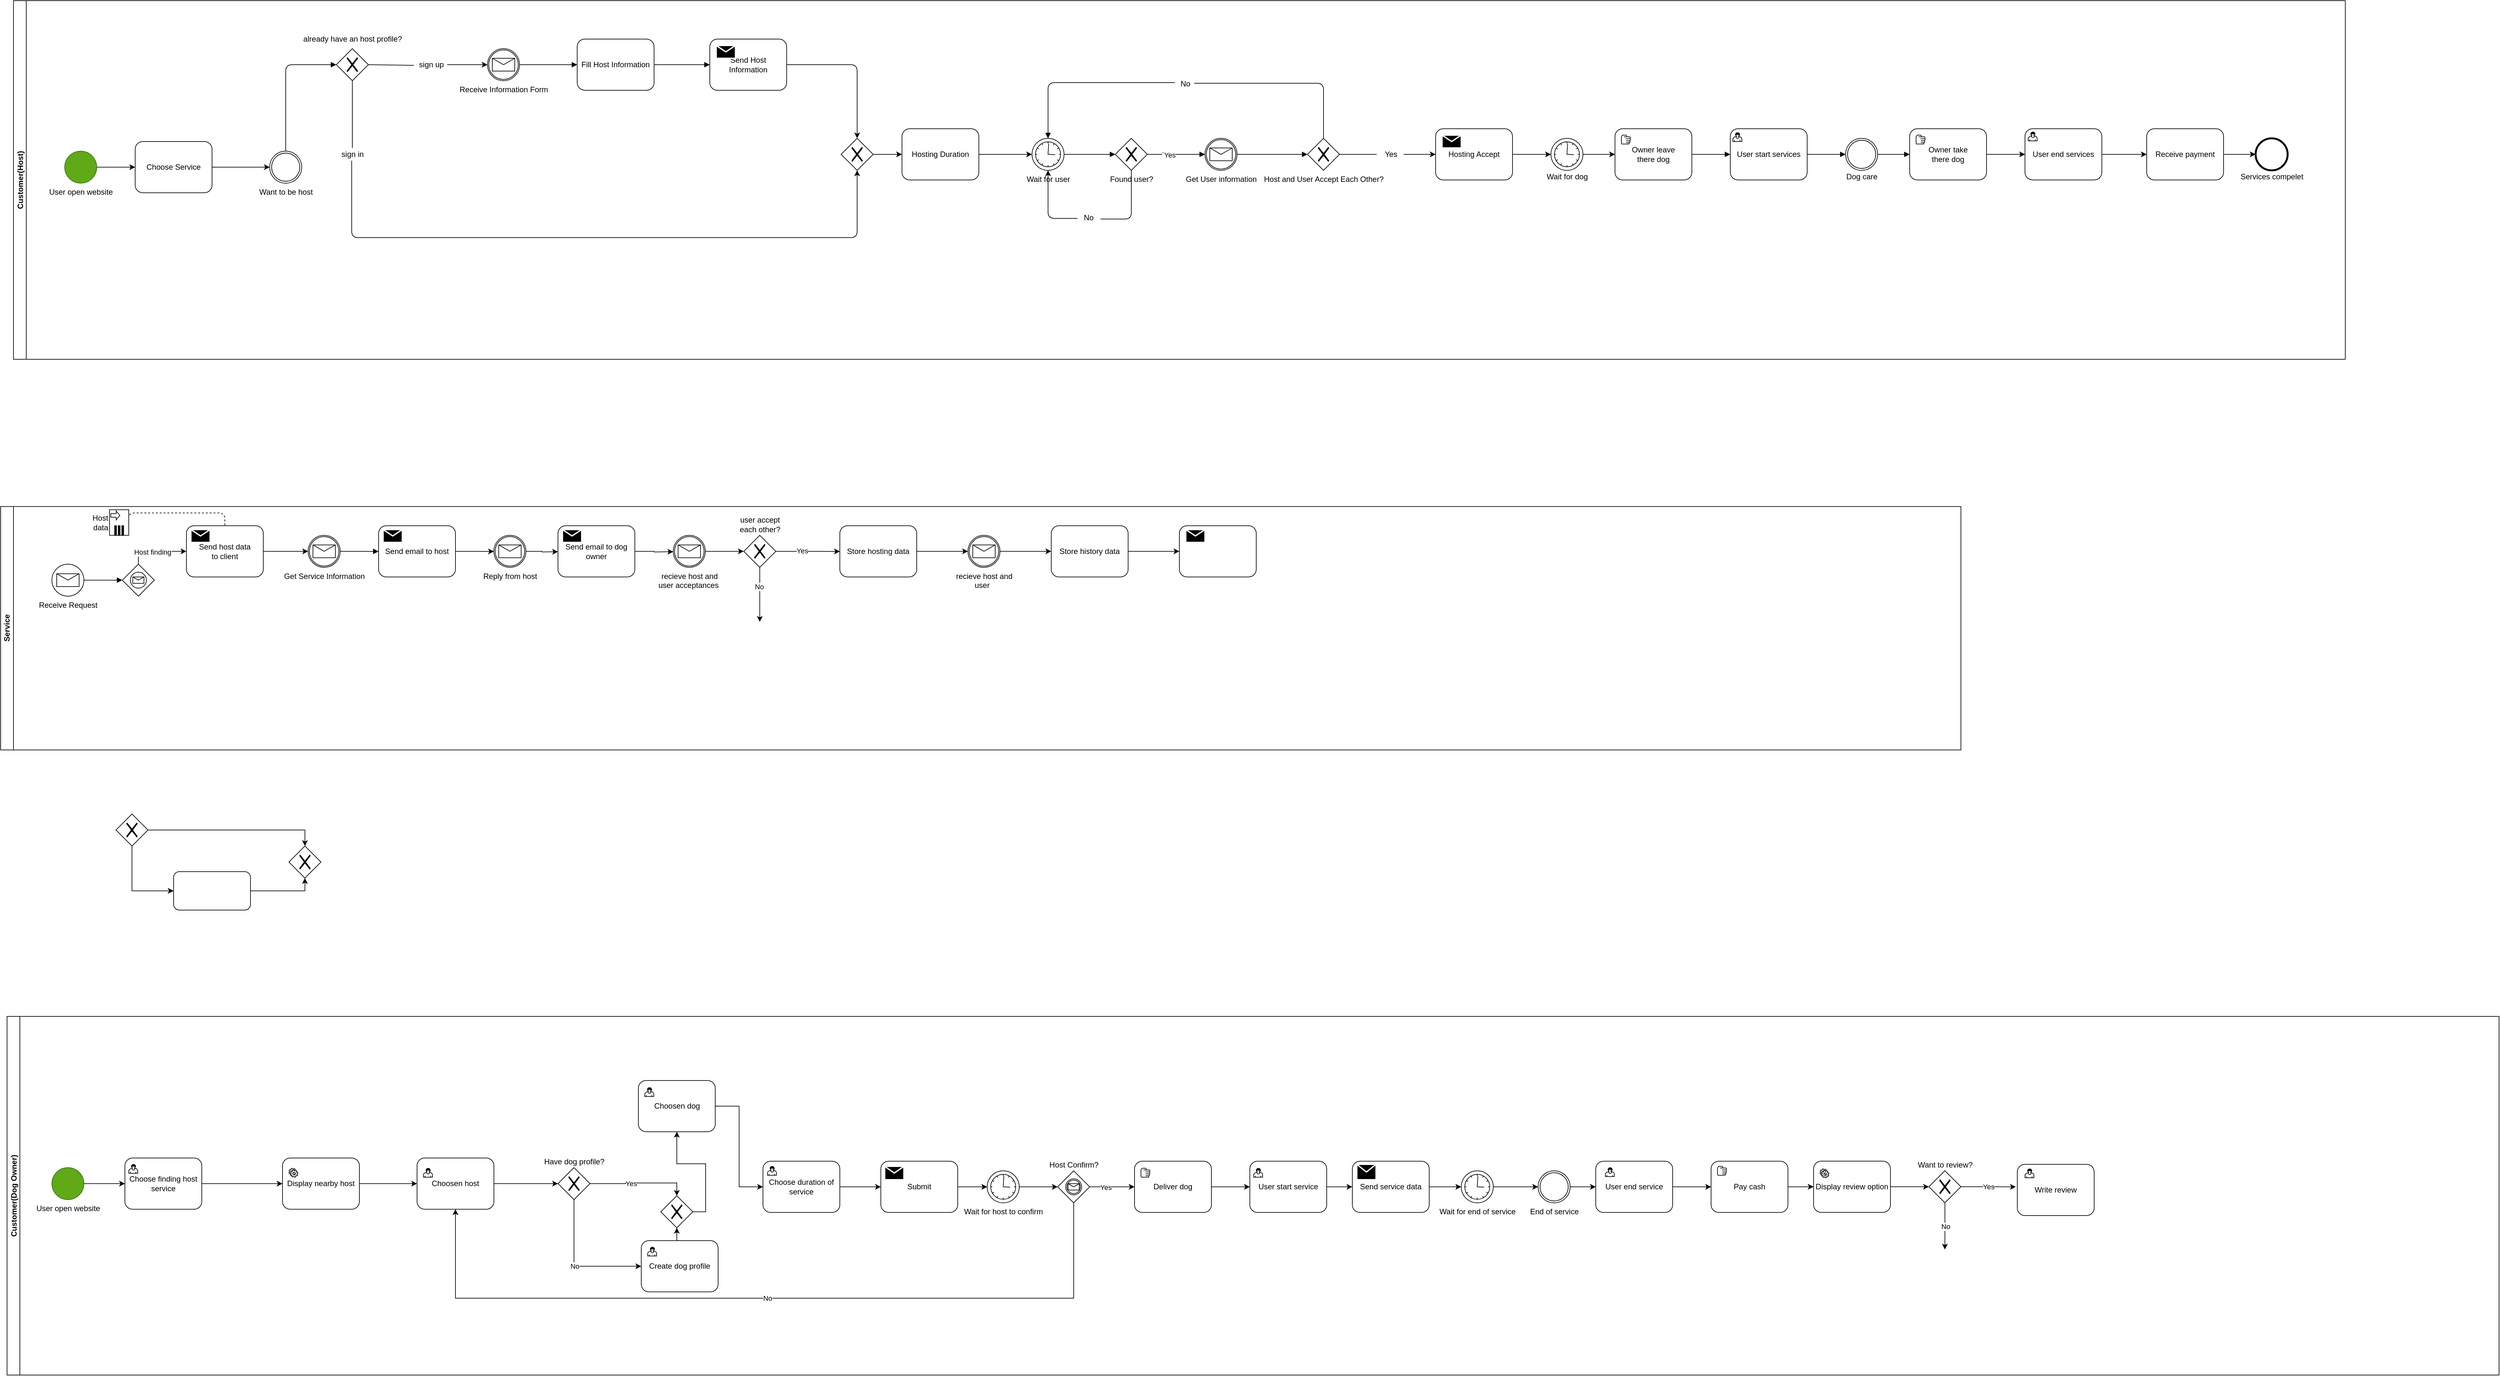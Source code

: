 <mxfile version="14.2.9" type="github">
  <diagram id="prtHgNgQTEPvFCAcTncT" name="Page-1">
    <mxGraphModel dx="1185" dy="3000" grid="1" gridSize="10" guides="1" tooltips="1" connect="1" arrows="1" fold="1" page="1" pageScale="1" pageWidth="827" pageHeight="1169" math="0" shadow="0">
      <root>
        <mxCell id="0" />
        <mxCell id="1" parent="0" />
        <mxCell id="unD61fQ7snLegaBzTk5--26" value="" style="shape=ext;rounded=1;html=1;whiteSpace=wrap;" vertex="1" parent="1">
          <mxGeometry x="2000" y="-1350.14" width="120" height="80" as="geometry" />
        </mxCell>
        <mxCell id="zWBF7Wv0CZKXbvyfvgMt-2" value="Customer(Dog Owner)" style="swimlane;startSize=20;horizontal=0;labelPosition=center;verticalLabelPosition=middle;align=center;verticalAlign=middle;" parent="1" vertex="1">
          <mxGeometry x="170" y="-584" width="3890" height="560" as="geometry" />
        </mxCell>
        <mxCell id="zWBF7Wv0CZKXbvyfvgMt-4" value="&lt;span style=&quot;&quot;&gt;User open website&lt;/span&gt;" style="shape=mxgraph.bpmn.shape;html=1;verticalLabelPosition=bottom;labelBackgroundColor=#FFFFFF;verticalAlign=top;align=center;perimeter=ellipsePerimeter;outlineConnect=0;outline=standard;symbol=general;fillColor=#60a917;strokeColor=#2D7600;" parent="zWBF7Wv0CZKXbvyfvgMt-2" vertex="1">
          <mxGeometry x="70" y="236.14" width="50" height="50" as="geometry" />
        </mxCell>
        <mxCell id="zWBF7Wv0CZKXbvyfvgMt-94" style="edgeStyle=orthogonalEdgeStyle;rounded=0;orthogonalLoop=1;jettySize=auto;html=1;startArrow=none;startFill=0;endArrow=block;endFill=1;entryX=0.5;entryY=0;entryDx=0;entryDy=0;" parent="zWBF7Wv0CZKXbvyfvgMt-2" edge="1">
          <mxGeometry relative="1" as="geometry">
            <mxPoint x="1545" y="35.0" as="targetPoint" />
            <Array as="points">
              <mxPoint x="2035" y="-70" />
              <mxPoint x="1545" y="-70" />
            </Array>
          </mxGeometry>
        </mxCell>
        <mxCell id="zWBF7Wv0CZKXbvyfvgMt-95" value="No" style="edgeLabel;html=1;align=center;verticalAlign=middle;resizable=0;points=[];" parent="zWBF7Wv0CZKXbvyfvgMt-94" vertex="1" connectable="0">
          <mxGeometry x="-0.203" y="3" relative="1" as="geometry">
            <mxPoint as="offset" />
          </mxGeometry>
        </mxCell>
        <mxCell id="zWBF7Wv0CZKXbvyfvgMt-184" style="edgeStyle=orthogonalEdgeStyle;rounded=0;orthogonalLoop=1;jettySize=auto;html=1;exitX=1;exitY=0.5;exitDx=0;exitDy=0;entryX=0;entryY=0.5;entryDx=0;entryDy=0;" edge="1" parent="zWBF7Wv0CZKXbvyfvgMt-2" source="zWBF7Wv0CZKXbvyfvgMt-153" target="zWBF7Wv0CZKXbvyfvgMt-154">
          <mxGeometry relative="1" as="geometry" />
        </mxCell>
        <mxCell id="zWBF7Wv0CZKXbvyfvgMt-153" value="Choose finding host&lt;br&gt;service" style="shape=ext;rounded=1;html=1;whiteSpace=wrap;" vertex="1" parent="zWBF7Wv0CZKXbvyfvgMt-2">
          <mxGeometry x="184" y="221.14" width="120" height="80" as="geometry" />
        </mxCell>
        <mxCell id="zWBF7Wv0CZKXbvyfvgMt-151" style="edgeStyle=orthogonalEdgeStyle;rounded=0;orthogonalLoop=1;jettySize=auto;html=1;exitX=1;exitY=0.5;exitDx=0;exitDy=0;entryX=0;entryY=0.5;entryDx=0;entryDy=0;" edge="1" parent="zWBF7Wv0CZKXbvyfvgMt-2" source="zWBF7Wv0CZKXbvyfvgMt-4" target="zWBF7Wv0CZKXbvyfvgMt-153">
          <mxGeometry relative="1" as="geometry">
            <mxPoint x="170" y="266.64" as="targetPoint" />
          </mxGeometry>
        </mxCell>
        <mxCell id="zWBF7Wv0CZKXbvyfvgMt-163" style="edgeStyle=orthogonalEdgeStyle;rounded=0;orthogonalLoop=1;jettySize=auto;html=1;exitX=1;exitY=0.5;exitDx=0;exitDy=0;entryX=0;entryY=0.5;entryDx=0;entryDy=0;" edge="1" parent="zWBF7Wv0CZKXbvyfvgMt-2" source="zWBF7Wv0CZKXbvyfvgMt-154" target="zWBF7Wv0CZKXbvyfvgMt-155">
          <mxGeometry relative="1" as="geometry" />
        </mxCell>
        <mxCell id="zWBF7Wv0CZKXbvyfvgMt-154" value="Display nearby host" style="shape=ext;rounded=1;html=1;whiteSpace=wrap;" vertex="1" parent="zWBF7Wv0CZKXbvyfvgMt-2">
          <mxGeometry x="430" y="221.14" width="120" height="80" as="geometry" />
        </mxCell>
        <mxCell id="zWBF7Wv0CZKXbvyfvgMt-164" style="edgeStyle=orthogonalEdgeStyle;rounded=0;orthogonalLoop=1;jettySize=auto;html=1;exitX=1;exitY=0.5;exitDx=0;exitDy=0;entryX=0;entryY=0.5;entryDx=0;entryDy=0;" edge="1" parent="zWBF7Wv0CZKXbvyfvgMt-2" source="zWBF7Wv0CZKXbvyfvgMt-155" target="zWBF7Wv0CZKXbvyfvgMt-157">
          <mxGeometry relative="1" as="geometry" />
        </mxCell>
        <mxCell id="zWBF7Wv0CZKXbvyfvgMt-155" value="Choosen host" style="shape=ext;rounded=1;html=1;whiteSpace=wrap;" vertex="1" parent="zWBF7Wv0CZKXbvyfvgMt-2">
          <mxGeometry x="640" y="221.14" width="120" height="80" as="geometry" />
        </mxCell>
        <mxCell id="zWBF7Wv0CZKXbvyfvgMt-157" value="Have dog profile?" style="shape=mxgraph.bpmn.shape;html=1;verticalLabelPosition=top;labelBackgroundColor=#ffffff;verticalAlign=bottom;align=center;perimeter=rhombusPerimeter;background=gateway;outlineConnect=0;outline=none;symbol=exclusiveGw;labelPosition=center;" vertex="1" parent="zWBF7Wv0CZKXbvyfvgMt-2">
          <mxGeometry x="860" y="236.14" width="50" height="50" as="geometry" />
        </mxCell>
        <mxCell id="zWBF7Wv0CZKXbvyfvgMt-205" style="edgeStyle=orthogonalEdgeStyle;rounded=0;orthogonalLoop=1;jettySize=auto;html=1;exitX=0.5;exitY=0;exitDx=0;exitDy=0;entryX=0.5;entryY=1;entryDx=0;entryDy=0;" edge="1" parent="zWBF7Wv0CZKXbvyfvgMt-2" source="zWBF7Wv0CZKXbvyfvgMt-158" target="zWBF7Wv0CZKXbvyfvgMt-204">
          <mxGeometry relative="1" as="geometry" />
        </mxCell>
        <mxCell id="zWBF7Wv0CZKXbvyfvgMt-158" value="Create dog profile" style="shape=ext;rounded=1;html=1;whiteSpace=wrap;" vertex="1" parent="zWBF7Wv0CZKXbvyfvgMt-2">
          <mxGeometry x="990" y="350.14" width="120" height="80" as="geometry" />
        </mxCell>
        <mxCell id="zWBF7Wv0CZKXbvyfvgMt-159" value="No" style="edgeStyle=orthogonalEdgeStyle;rounded=0;orthogonalLoop=1;jettySize=auto;html=1;exitX=0.5;exitY=1;exitDx=0;exitDy=0;entryX=0;entryY=0.5;entryDx=0;entryDy=0;" edge="1" parent="zWBF7Wv0CZKXbvyfvgMt-2" source="zWBF7Wv0CZKXbvyfvgMt-157" target="zWBF7Wv0CZKXbvyfvgMt-158">
          <mxGeometry relative="1" as="geometry">
            <mxPoint x="885.471" y="390.14" as="targetPoint" />
          </mxGeometry>
        </mxCell>
        <mxCell id="zWBF7Wv0CZKXbvyfvgMt-183" style="edgeStyle=orthogonalEdgeStyle;rounded=0;orthogonalLoop=1;jettySize=auto;html=1;exitX=1;exitY=0.5;exitDx=0;exitDy=0;entryX=0;entryY=0.5;entryDx=0;entryDy=0;" edge="1" parent="zWBF7Wv0CZKXbvyfvgMt-2" source="zWBF7Wv0CZKXbvyfvgMt-165" target="zWBF7Wv0CZKXbvyfvgMt-181">
          <mxGeometry relative="1" as="geometry" />
        </mxCell>
        <mxCell id="zWBF7Wv0CZKXbvyfvgMt-165" value="Choose duration of service" style="shape=ext;rounded=1;html=1;whiteSpace=wrap;" vertex="1" parent="zWBF7Wv0CZKXbvyfvgMt-2">
          <mxGeometry x="1180" y="226.14" width="120" height="80" as="geometry" />
        </mxCell>
        <mxCell id="zWBF7Wv0CZKXbvyfvgMt-160" style="edgeStyle=orthogonalEdgeStyle;rounded=0;orthogonalLoop=1;jettySize=auto;html=1;exitX=1;exitY=0.5;exitDx=0;exitDy=0;entryX=0.5;entryY=0;entryDx=0;entryDy=0;" edge="1" parent="zWBF7Wv0CZKXbvyfvgMt-2" source="zWBF7Wv0CZKXbvyfvgMt-157" target="zWBF7Wv0CZKXbvyfvgMt-204">
          <mxGeometry relative="1" as="geometry">
            <mxPoint x="1050" y="266.14" as="targetPoint" />
          </mxGeometry>
        </mxCell>
        <mxCell id="zWBF7Wv0CZKXbvyfvgMt-161" value="Yes" style="edgeLabel;html=1;align=center;verticalAlign=middle;resizable=0;points=[];" connectable="0" vertex="1" parent="zWBF7Wv0CZKXbvyfvgMt-160">
          <mxGeometry x="-0.167" y="-1" relative="1" as="geometry">
            <mxPoint as="offset" />
          </mxGeometry>
        </mxCell>
        <mxCell id="zWBF7Wv0CZKXbvyfvgMt-170" style="edgeStyle=orthogonalEdgeStyle;rounded=0;orthogonalLoop=1;jettySize=auto;html=1;exitX=1;exitY=0.5;exitDx=0;exitDy=0;entryX=0;entryY=0.5;entryDx=0;entryDy=0;" edge="1" parent="zWBF7Wv0CZKXbvyfvgMt-2" source="zWBF7Wv0CZKXbvyfvgMt-167" target="zWBF7Wv0CZKXbvyfvgMt-172">
          <mxGeometry relative="1" as="geometry">
            <mxPoint x="1430.0" y="267.14" as="targetPoint" />
          </mxGeometry>
        </mxCell>
        <mxCell id="zWBF7Wv0CZKXbvyfvgMt-167" value="Wait for host to confirm" style="shape=mxgraph.bpmn.shape;html=1;verticalLabelPosition=bottom;labelBackgroundColor=#ffffff;verticalAlign=top;align=center;perimeter=ellipsePerimeter;outlineConnect=0;outline=standard;symbol=timer;" vertex="1" parent="zWBF7Wv0CZKXbvyfvgMt-2">
          <mxGeometry x="1530" y="241.14" width="50" height="50" as="geometry" />
        </mxCell>
        <mxCell id="zWBF7Wv0CZKXbvyfvgMt-172" value="Host Confirm?" style="shape=mxgraph.bpmn.shape;html=1;verticalLabelPosition=top;labelBackgroundColor=#ffffff;verticalAlign=bottom;align=center;perimeter=rhombusPerimeter;background=gateway;outlineConnect=0;outline=catching;symbol=message;labelPosition=center;" vertex="1" parent="zWBF7Wv0CZKXbvyfvgMt-2">
          <mxGeometry x="1640" y="241.14" width="50" height="50" as="geometry" />
        </mxCell>
        <mxCell id="zWBF7Wv0CZKXbvyfvgMt-173" value="No" style="edgeStyle=orthogonalEdgeStyle;rounded=0;orthogonalLoop=1;jettySize=auto;html=1;exitX=0.5;exitY=1;exitDx=0;exitDy=0;entryX=0.5;entryY=1;entryDx=0;entryDy=0;" edge="1" parent="zWBF7Wv0CZKXbvyfvgMt-2" source="zWBF7Wv0CZKXbvyfvgMt-172" target="zWBF7Wv0CZKXbvyfvgMt-155">
          <mxGeometry relative="1" as="geometry">
            <mxPoint x="1475" y="440.14" as="targetPoint" />
            <Array as="points">
              <mxPoint x="1665" y="440" />
              <mxPoint x="700" y="440" />
            </Array>
          </mxGeometry>
        </mxCell>
        <mxCell id="zWBF7Wv0CZKXbvyfvgMt-195" style="edgeStyle=orthogonalEdgeStyle;rounded=0;orthogonalLoop=1;jettySize=auto;html=1;exitX=1;exitY=0.5;exitDx=0;exitDy=0;entryX=0;entryY=0.5;entryDx=0;entryDy=0;" edge="1" parent="zWBF7Wv0CZKXbvyfvgMt-2" source="zWBF7Wv0CZKXbvyfvgMt-176" target="zWBF7Wv0CZKXbvyfvgMt-194">
          <mxGeometry relative="1" as="geometry" />
        </mxCell>
        <mxCell id="zWBF7Wv0CZKXbvyfvgMt-176" value="Deliver dog" style="shape=ext;rounded=1;html=1;whiteSpace=wrap;" vertex="1" parent="zWBF7Wv0CZKXbvyfvgMt-2">
          <mxGeometry x="1760" y="226.14" width="120" height="80" as="geometry" />
        </mxCell>
        <mxCell id="zWBF7Wv0CZKXbvyfvgMt-174" style="edgeStyle=orthogonalEdgeStyle;rounded=0;orthogonalLoop=1;jettySize=auto;html=1;exitX=1;exitY=0.5;exitDx=0;exitDy=0;entryX=0;entryY=0.5;entryDx=0;entryDy=0;" edge="1" parent="zWBF7Wv0CZKXbvyfvgMt-2" source="zWBF7Wv0CZKXbvyfvgMt-172" target="zWBF7Wv0CZKXbvyfvgMt-176">
          <mxGeometry relative="1" as="geometry">
            <mxPoint x="1600" y="266.14" as="targetPoint" />
          </mxGeometry>
        </mxCell>
        <mxCell id="zWBF7Wv0CZKXbvyfvgMt-175" value="Yes" style="edgeLabel;html=1;align=center;verticalAlign=middle;resizable=0;points=[];" connectable="0" vertex="1" parent="zWBF7Wv0CZKXbvyfvgMt-174">
          <mxGeometry x="-0.28" y="-1" relative="1" as="geometry">
            <mxPoint as="offset" />
          </mxGeometry>
        </mxCell>
        <mxCell id="zWBF7Wv0CZKXbvyfvgMt-177" value="" style="shape=mxgraph.bpmn.manual_task;html=1;outlineConnect=0;" vertex="1" parent="zWBF7Wv0CZKXbvyfvgMt-2">
          <mxGeometry x="1770" y="237.14" width="14" height="14" as="geometry" />
        </mxCell>
        <mxCell id="zWBF7Wv0CZKXbvyfvgMt-180" style="edgeStyle=orthogonalEdgeStyle;rounded=0;orthogonalLoop=1;jettySize=auto;html=1;exitX=1;exitY=0.5;exitDx=0;exitDy=0;entryX=0;entryY=0.5;entryDx=0;entryDy=0;" edge="1" parent="zWBF7Wv0CZKXbvyfvgMt-2" source="zWBF7Wv0CZKXbvyfvgMt-179" target="zWBF7Wv0CZKXbvyfvgMt-165">
          <mxGeometry relative="1" as="geometry" />
        </mxCell>
        <mxCell id="zWBF7Wv0CZKXbvyfvgMt-179" value="Choosen dog" style="shape=ext;rounded=1;html=1;whiteSpace=wrap;" vertex="1" parent="zWBF7Wv0CZKXbvyfvgMt-2">
          <mxGeometry x="985.5" y="100.14" width="120" height="80" as="geometry" />
        </mxCell>
        <mxCell id="zWBF7Wv0CZKXbvyfvgMt-182" style="edgeStyle=orthogonalEdgeStyle;rounded=0;orthogonalLoop=1;jettySize=auto;html=1;exitX=1;exitY=0.5;exitDx=0;exitDy=0;entryX=0;entryY=0.5;entryDx=0;entryDy=0;" edge="1" parent="zWBF7Wv0CZKXbvyfvgMt-2" source="zWBF7Wv0CZKXbvyfvgMt-181" target="zWBF7Wv0CZKXbvyfvgMt-167">
          <mxGeometry relative="1" as="geometry" />
        </mxCell>
        <mxCell id="zWBF7Wv0CZKXbvyfvgMt-181" value="Submit" style="shape=ext;rounded=1;html=1;whiteSpace=wrap;" vertex="1" parent="zWBF7Wv0CZKXbvyfvgMt-2">
          <mxGeometry x="1364" y="226.14" width="120" height="80" as="geometry" />
        </mxCell>
        <mxCell id="zWBF7Wv0CZKXbvyfvgMt-187" value="" style="shape=mxgraph.bpmn.user_task;html=1;outlineConnect=0;" vertex="1" parent="zWBF7Wv0CZKXbvyfvgMt-2">
          <mxGeometry x="650" y="237.14" width="14" height="14" as="geometry" />
        </mxCell>
        <mxCell id="zWBF7Wv0CZKXbvyfvgMt-188" value="" style="shape=mxgraph.bpmn.user_task;html=1;outlineConnect=0;" vertex="1" parent="zWBF7Wv0CZKXbvyfvgMt-2">
          <mxGeometry x="995.5" y="111.14" width="14" height="14" as="geometry" />
        </mxCell>
        <mxCell id="zWBF7Wv0CZKXbvyfvgMt-189" value="" style="shape=mxgraph.bpmn.user_task;html=1;outlineConnect=0;" vertex="1" parent="zWBF7Wv0CZKXbvyfvgMt-2">
          <mxGeometry x="1000" y="360.14" width="14" height="14" as="geometry" />
        </mxCell>
        <mxCell id="zWBF7Wv0CZKXbvyfvgMt-190" value="" style="shape=mxgraph.bpmn.user_task;html=1;outlineConnect=0;" vertex="1" parent="zWBF7Wv0CZKXbvyfvgMt-2">
          <mxGeometry x="1187" y="234.14" width="14" height="14" as="geometry" />
        </mxCell>
        <mxCell id="zWBF7Wv0CZKXbvyfvgMt-191" value="" style="shape=mxgraph.bpmn.user_task;html=1;outlineConnect=0;" vertex="1" parent="zWBF7Wv0CZKXbvyfvgMt-2">
          <mxGeometry x="190" y="231" width="14" height="14" as="geometry" />
        </mxCell>
        <mxCell id="zWBF7Wv0CZKXbvyfvgMt-192" value="" style="shape=mxgraph.bpmn.service_task;html=1;outlineConnect=0;" vertex="1" parent="zWBF7Wv0CZKXbvyfvgMt-2">
          <mxGeometry x="440" y="237.14" width="14" height="14" as="geometry" />
        </mxCell>
        <mxCell id="zWBF7Wv0CZKXbvyfvgMt-193" value="" style="shape=message;whiteSpace=wrap;html=1;outlineConnect=0;fillColor=#000000;strokeColor=#ffffff;strokeWidth=2;" vertex="1" parent="zWBF7Wv0CZKXbvyfvgMt-2">
          <mxGeometry x="1370" y="234.14" width="30" height="20.86" as="geometry" />
        </mxCell>
        <mxCell id="zWBF7Wv0CZKXbvyfvgMt-211" style="edgeStyle=orthogonalEdgeStyle;rounded=0;orthogonalLoop=1;jettySize=auto;html=1;exitX=1;exitY=0.5;exitDx=0;exitDy=0;entryX=0;entryY=0.5;entryDx=0;entryDy=0;" edge="1" parent="zWBF7Wv0CZKXbvyfvgMt-2" source="zWBF7Wv0CZKXbvyfvgMt-194" target="zWBF7Wv0CZKXbvyfvgMt-210">
          <mxGeometry relative="1" as="geometry" />
        </mxCell>
        <mxCell id="zWBF7Wv0CZKXbvyfvgMt-194" value="User start service" style="shape=ext;rounded=1;html=1;whiteSpace=wrap;" vertex="1" parent="zWBF7Wv0CZKXbvyfvgMt-2">
          <mxGeometry x="1940" y="226.14" width="120" height="80" as="geometry" />
        </mxCell>
        <mxCell id="zWBF7Wv0CZKXbvyfvgMt-196" value="" style="shape=mxgraph.bpmn.user_task;html=1;outlineConnect=0;" vertex="1" parent="zWBF7Wv0CZKXbvyfvgMt-2">
          <mxGeometry x="1946" y="237.14" width="14" height="14" as="geometry" />
        </mxCell>
        <mxCell id="zWBF7Wv0CZKXbvyfvgMt-202" style="edgeStyle=orthogonalEdgeStyle;rounded=0;orthogonalLoop=1;jettySize=auto;html=1;exitX=1;exitY=0.5;exitDx=0;exitDy=0;entryX=0;entryY=0.5;entryDx=0;entryDy=0;" edge="1" parent="zWBF7Wv0CZKXbvyfvgMt-2" source="zWBF7Wv0CZKXbvyfvgMt-197" target="zWBF7Wv0CZKXbvyfvgMt-201">
          <mxGeometry relative="1" as="geometry" />
        </mxCell>
        <mxCell id="zWBF7Wv0CZKXbvyfvgMt-197" value="Wait for end of service" style="shape=mxgraph.bpmn.shape;html=1;verticalLabelPosition=bottom;labelBackgroundColor=#ffffff;verticalAlign=top;align=center;perimeter=ellipsePerimeter;outlineConnect=0;outline=standard;symbol=timer;" vertex="1" parent="zWBF7Wv0CZKXbvyfvgMt-2">
          <mxGeometry x="2270" y="241.14" width="50" height="50" as="geometry" />
        </mxCell>
        <mxCell id="zWBF7Wv0CZKXbvyfvgMt-208" style="edgeStyle=orthogonalEdgeStyle;rounded=0;orthogonalLoop=1;jettySize=auto;html=1;exitX=1;exitY=0.5;exitDx=0;exitDy=0;entryX=0;entryY=0.5;entryDx=0;entryDy=0;" edge="1" parent="zWBF7Wv0CZKXbvyfvgMt-2" source="zWBF7Wv0CZKXbvyfvgMt-199" target="zWBF7Wv0CZKXbvyfvgMt-207">
          <mxGeometry relative="1" as="geometry" />
        </mxCell>
        <mxCell id="zWBF7Wv0CZKXbvyfvgMt-199" value="User end service" style="shape=ext;rounded=1;html=1;whiteSpace=wrap;" vertex="1" parent="zWBF7Wv0CZKXbvyfvgMt-2">
          <mxGeometry x="2480" y="226.14" width="120" height="80" as="geometry" />
        </mxCell>
        <mxCell id="zWBF7Wv0CZKXbvyfvgMt-200" value="" style="shape=mxgraph.bpmn.user_task;html=1;outlineConnect=0;" vertex="1" parent="zWBF7Wv0CZKXbvyfvgMt-2">
          <mxGeometry x="2495" y="236.14" width="14" height="14" as="geometry" />
        </mxCell>
        <mxCell id="zWBF7Wv0CZKXbvyfvgMt-203" style="edgeStyle=orthogonalEdgeStyle;rounded=0;orthogonalLoop=1;jettySize=auto;html=1;exitX=1;exitY=0.5;exitDx=0;exitDy=0;entryX=0;entryY=0.5;entryDx=0;entryDy=0;" edge="1" parent="zWBF7Wv0CZKXbvyfvgMt-2" source="zWBF7Wv0CZKXbvyfvgMt-201" target="zWBF7Wv0CZKXbvyfvgMt-199">
          <mxGeometry relative="1" as="geometry" />
        </mxCell>
        <mxCell id="zWBF7Wv0CZKXbvyfvgMt-201" value="End of service" style="shape=mxgraph.bpmn.shape;html=1;verticalLabelPosition=bottom;labelBackgroundColor=#ffffff;verticalAlign=top;align=center;perimeter=ellipsePerimeter;outlineConnect=0;outline=throwing;symbol=general;" vertex="1" parent="zWBF7Wv0CZKXbvyfvgMt-2">
          <mxGeometry x="2390" y="241.14" width="50" height="50" as="geometry" />
        </mxCell>
        <mxCell id="zWBF7Wv0CZKXbvyfvgMt-204" value="" style="shape=mxgraph.bpmn.shape;html=1;verticalLabelPosition=bottom;labelBackgroundColor=#ffffff;verticalAlign=top;align=center;perimeter=rhombusPerimeter;background=gateway;outlineConnect=0;outline=none;symbol=exclusiveGw;" vertex="1" parent="zWBF7Wv0CZKXbvyfvgMt-2">
          <mxGeometry x="1020.5" y="280.14" width="50" height="50" as="geometry" />
        </mxCell>
        <mxCell id="zWBF7Wv0CZKXbvyfvgMt-206" style="edgeStyle=orthogonalEdgeStyle;rounded=0;orthogonalLoop=1;jettySize=auto;html=1;exitX=1;exitY=0.5;exitDx=0;exitDy=0;entryX=0.5;entryY=1;entryDx=0;entryDy=0;" edge="1" parent="zWBF7Wv0CZKXbvyfvgMt-2" source="zWBF7Wv0CZKXbvyfvgMt-204" target="zWBF7Wv0CZKXbvyfvgMt-179">
          <mxGeometry relative="1" as="geometry">
            <mxPoint x="1046" y="190.14" as="targetPoint" />
          </mxGeometry>
        </mxCell>
        <mxCell id="zWBF7Wv0CZKXbvyfvgMt-219" style="edgeStyle=orthogonalEdgeStyle;rounded=0;orthogonalLoop=1;jettySize=auto;html=1;exitX=1;exitY=0.5;exitDx=0;exitDy=0;entryX=0;entryY=0.5;entryDx=0;entryDy=0;" edge="1" parent="zWBF7Wv0CZKXbvyfvgMt-2" source="zWBF7Wv0CZKXbvyfvgMt-207" target="zWBF7Wv0CZKXbvyfvgMt-218">
          <mxGeometry relative="1" as="geometry" />
        </mxCell>
        <mxCell id="zWBF7Wv0CZKXbvyfvgMt-207" value="Pay cash" style="shape=ext;rounded=1;html=1;whiteSpace=wrap;" vertex="1" parent="zWBF7Wv0CZKXbvyfvgMt-2">
          <mxGeometry x="2660" y="226.14" width="120" height="80" as="geometry" />
        </mxCell>
        <mxCell id="zWBF7Wv0CZKXbvyfvgMt-209" value="" style="shape=mxgraph.bpmn.manual_task;html=1;outlineConnect=0;" vertex="1" parent="zWBF7Wv0CZKXbvyfvgMt-2">
          <mxGeometry x="2670" y="234.14" width="14" height="14" as="geometry" />
        </mxCell>
        <mxCell id="zWBF7Wv0CZKXbvyfvgMt-212" style="edgeStyle=orthogonalEdgeStyle;rounded=0;orthogonalLoop=1;jettySize=auto;html=1;exitX=1;exitY=0.5;exitDx=0;exitDy=0;entryX=0;entryY=0.5;entryDx=0;entryDy=0;" edge="1" parent="zWBF7Wv0CZKXbvyfvgMt-2" source="zWBF7Wv0CZKXbvyfvgMt-210" target="zWBF7Wv0CZKXbvyfvgMt-197">
          <mxGeometry relative="1" as="geometry" />
        </mxCell>
        <mxCell id="zWBF7Wv0CZKXbvyfvgMt-210" value="Send service data" style="shape=ext;rounded=1;html=1;whiteSpace=wrap;" vertex="1" parent="zWBF7Wv0CZKXbvyfvgMt-2">
          <mxGeometry x="2100" y="226.14" width="120" height="80" as="geometry" />
        </mxCell>
        <mxCell id="zWBF7Wv0CZKXbvyfvgMt-213" value="" style="shape=message;whiteSpace=wrap;html=1;outlineConnect=0;fillColor=#000000;strokeColor=#ffffff;strokeWidth=2;" vertex="1" parent="zWBF7Wv0CZKXbvyfvgMt-2">
          <mxGeometry x="2107" y="231" width="30" height="24" as="geometry" />
        </mxCell>
        <mxCell id="zWBF7Wv0CZKXbvyfvgMt-224" style="edgeStyle=orthogonalEdgeStyle;rounded=0;orthogonalLoop=1;jettySize=auto;html=1;exitX=1;exitY=0.5;exitDx=0;exitDy=0;entryX=0;entryY=0.5;entryDx=0;entryDy=0;" edge="1" parent="zWBF7Wv0CZKXbvyfvgMt-2" source="zWBF7Wv0CZKXbvyfvgMt-218" target="zWBF7Wv0CZKXbvyfvgMt-223">
          <mxGeometry relative="1" as="geometry" />
        </mxCell>
        <mxCell id="zWBF7Wv0CZKXbvyfvgMt-218" value="Display review option" style="shape=ext;rounded=1;html=1;whiteSpace=wrap;" vertex="1" parent="zWBF7Wv0CZKXbvyfvgMt-2">
          <mxGeometry x="2820" y="226" width="120" height="80" as="geometry" />
        </mxCell>
        <mxCell id="zWBF7Wv0CZKXbvyfvgMt-220" value="" style="shape=mxgraph.bpmn.service_task;html=1;outlineConnect=0;" vertex="1" parent="zWBF7Wv0CZKXbvyfvgMt-2">
          <mxGeometry x="2830" y="238" width="14" height="14" as="geometry" />
        </mxCell>
        <mxCell id="zWBF7Wv0CZKXbvyfvgMt-223" value="Want to review?" style="shape=mxgraph.bpmn.shape;html=1;verticalLabelPosition=top;labelBackgroundColor=#ffffff;verticalAlign=bottom;align=center;perimeter=rhombusPerimeter;background=gateway;outlineConnect=0;outline=none;symbol=exclusiveGw;labelPosition=center;" vertex="1" parent="zWBF7Wv0CZKXbvyfvgMt-2">
          <mxGeometry x="3000" y="241" width="50" height="50" as="geometry" />
        </mxCell>
        <mxCell id="zWBF7Wv0CZKXbvyfvgMt-228" value="Write review" style="shape=ext;rounded=1;html=1;whiteSpace=wrap;" vertex="1" parent="zWBF7Wv0CZKXbvyfvgMt-2">
          <mxGeometry x="3138" y="231" width="120" height="80" as="geometry" />
        </mxCell>
        <mxCell id="zWBF7Wv0CZKXbvyfvgMt-227" value="Yes" style="edgeStyle=orthogonalEdgeStyle;rounded=0;orthogonalLoop=1;jettySize=auto;html=1;exitX=1;exitY=0.5;exitDx=0;exitDy=0;entryX=-0.019;entryY=0.44;entryDx=0;entryDy=0;entryPerimeter=0;" edge="1" parent="zWBF7Wv0CZKXbvyfvgMt-2" source="zWBF7Wv0CZKXbvyfvgMt-223" target="zWBF7Wv0CZKXbvyfvgMt-228">
          <mxGeometry relative="1" as="geometry">
            <mxPoint x="3130" y="266" as="targetPoint" />
          </mxGeometry>
        </mxCell>
        <mxCell id="zWBF7Wv0CZKXbvyfvgMt-229" value="" style="shape=mxgraph.bpmn.user_task;html=1;outlineConnect=0;" vertex="1" parent="zWBF7Wv0CZKXbvyfvgMt-2">
          <mxGeometry x="3150" y="238" width="14" height="14" as="geometry" />
        </mxCell>
        <mxCell id="zWBF7Wv0CZKXbvyfvgMt-106" value="Service" style="swimlane;html=1;startSize=20;horizontal=0;" parent="1" vertex="1">
          <mxGeometry x="160" y="-1380.14" width="3060" height="380.14" as="geometry" />
        </mxCell>
        <mxCell id="zWBF7Wv0CZKXbvyfvgMt-107" value="Receive Request" style="shape=mxgraph.bpmn.shape;html=1;verticalLabelPosition=bottom;labelBackgroundColor=#FFFFFF;verticalAlign=top;align=center;perimeter=ellipsePerimeter;outlineConnect=0;outline=standard;symbol=message;" parent="zWBF7Wv0CZKXbvyfvgMt-106" vertex="1">
          <mxGeometry x="80" y="90" width="50" height="50" as="geometry" />
        </mxCell>
        <mxCell id="zWBF7Wv0CZKXbvyfvgMt-108" style="edgeStyle=orthogonalEdgeStyle;rounded=0;orthogonalLoop=1;jettySize=auto;html=1;exitX=0.5;exitY=0;exitDx=0;exitDy=0;entryX=0;entryY=0.5;entryDx=0;entryDy=0;fontColor=#000000;" parent="zWBF7Wv0CZKXbvyfvgMt-106" source="zWBF7Wv0CZKXbvyfvgMt-112" target="zWBF7Wv0CZKXbvyfvgMt-115" edge="1">
          <mxGeometry relative="1" as="geometry" />
        </mxCell>
        <mxCell id="zWBF7Wv0CZKXbvyfvgMt-109" value="Host finding" style="edgeLabel;html=1;align=center;verticalAlign=middle;resizable=0;points=[];fontColor=#000000;" parent="zWBF7Wv0CZKXbvyfvgMt-108" connectable="0" vertex="1">
          <mxGeometry x="-0.128" y="-1" relative="1" as="geometry">
            <mxPoint as="offset" />
          </mxGeometry>
        </mxCell>
        <mxCell id="zWBF7Wv0CZKXbvyfvgMt-112" value="" style="shape=mxgraph.bpmn.shape;html=1;verticalLabelPosition=bottom;labelBackgroundColor=#ffffff;verticalAlign=top;align=center;perimeter=rhombusPerimeter;background=gateway;outlineConnect=0;outline=standard;symbol=message;" parent="zWBF7Wv0CZKXbvyfvgMt-106" vertex="1">
          <mxGeometry x="190" y="90" width="50" height="50" as="geometry" />
        </mxCell>
        <mxCell id="zWBF7Wv0CZKXbvyfvgMt-113" value="" style="endArrow=block;endFill=1;endSize=6;html=1;exitX=1;exitY=0.5;exitDx=0;exitDy=0;entryX=0;entryY=0.5;entryDx=0;entryDy=0;" parent="zWBF7Wv0CZKXbvyfvgMt-106" source="zWBF7Wv0CZKXbvyfvgMt-107" target="zWBF7Wv0CZKXbvyfvgMt-112" edge="1">
          <mxGeometry width="100" relative="1" as="geometry">
            <mxPoint x="140" y="114.71" as="sourcePoint" />
            <mxPoint x="180" y="114.71" as="targetPoint" />
          </mxGeometry>
        </mxCell>
        <mxCell id="unD61fQ7snLegaBzTk5--1" style="edgeStyle=orthogonalEdgeStyle;rounded=0;orthogonalLoop=1;jettySize=auto;html=1;entryX=0;entryY=0.5;entryDx=0;entryDy=0;" edge="1" parent="zWBF7Wv0CZKXbvyfvgMt-106" source="zWBF7Wv0CZKXbvyfvgMt-115" target="zWBF7Wv0CZKXbvyfvgMt-129">
          <mxGeometry relative="1" as="geometry" />
        </mxCell>
        <mxCell id="zWBF7Wv0CZKXbvyfvgMt-115" value="Send host data&lt;br&gt;to client" style="shape=ext;rounded=1;html=1;whiteSpace=wrap;labelBackgroundColor=#FFFFFF;fontColor=#000000;" parent="zWBF7Wv0CZKXbvyfvgMt-106" vertex="1">
          <mxGeometry x="290" y="30" width="120" height="80" as="geometry" />
        </mxCell>
        <mxCell id="zWBF7Wv0CZKXbvyfvgMt-118" value="" style="shape=message;whiteSpace=wrap;html=1;outlineConnect=0;fillColor=#000000;strokeColor=#ffffff;strokeWidth=2;labelBackgroundColor=#FFFFFF;fontColor=#000000;" parent="zWBF7Wv0CZKXbvyfvgMt-106" vertex="1">
          <mxGeometry x="297" y="36" width="30" height="20" as="geometry" />
        </mxCell>
        <mxCell id="zWBF7Wv0CZKXbvyfvgMt-122" value="Host data" style="shape=note;whiteSpace=wrap;size=0;html=1;dropTarget=0;labelBackgroundColor=#FFFFFF;fontColor=#000000;labelPosition=left;verticalLabelPosition=middle;align=right;verticalAlign=middle;" parent="zWBF7Wv0CZKXbvyfvgMt-106" vertex="1">
          <mxGeometry x="170" y="5" width="30" height="40" as="geometry" />
        </mxCell>
        <mxCell id="zWBF7Wv0CZKXbvyfvgMt-123" value="" style="html=1;shape=singleArrow;arrowWidth=0.4;arrowSize=0.4;outlineConnect=0;" parent="zWBF7Wv0CZKXbvyfvgMt-122" vertex="1">
          <mxGeometry width="14" height="14" relative="1" as="geometry">
            <mxPoint x="2" y="2" as="offset" />
          </mxGeometry>
        </mxCell>
        <mxCell id="zWBF7Wv0CZKXbvyfvgMt-124" value="" style="html=1;whiteSpace=wrap;shape=parallelMarker;outlineConnect=0;labelPosition=left;verticalLabelPosition=middle;align=right;verticalAlign=middle;" parent="zWBF7Wv0CZKXbvyfvgMt-122" vertex="1">
          <mxGeometry x="0.5" y="1" width="14" height="15" relative="1" as="geometry">
            <mxPoint x="-7" y="-15" as="offset" />
          </mxGeometry>
        </mxCell>
        <mxCell id="zWBF7Wv0CZKXbvyfvgMt-125" value="" style="edgeStyle=elbowEdgeStyle;html=1;endArrow=none;elbow=vertical;fontColor=#000000;exitX=0;exitY=0;exitDx=30;exitDy=20;exitPerimeter=0;entryX=0.5;entryY=0;entryDx=0;entryDy=0;dashed=1;" parent="zWBF7Wv0CZKXbvyfvgMt-106" source="zWBF7Wv0CZKXbvyfvgMt-122" target="zWBF7Wv0CZKXbvyfvgMt-115" edge="1">
          <mxGeometry width="160" relative="1" as="geometry">
            <mxPoint x="250" y="10" as="sourcePoint" />
            <mxPoint x="350" y="18" as="targetPoint" />
            <Array as="points">
              <mxPoint x="280" y="10" />
            </Array>
          </mxGeometry>
        </mxCell>
        <mxCell id="zWBF7Wv0CZKXbvyfvgMt-129" value="Get Service Information" style="shape=mxgraph.bpmn.shape;html=1;verticalLabelPosition=bottom;labelBackgroundColor=#ffffff;verticalAlign=top;align=center;perimeter=ellipsePerimeter;outlineConnect=0;outline=boundInt;symbol=message;" parent="zWBF7Wv0CZKXbvyfvgMt-106" vertex="1">
          <mxGeometry x="480" y="45" width="50" height="50" as="geometry" />
        </mxCell>
        <mxCell id="unD61fQ7snLegaBzTk5--3" value="Send email to host" style="shape=ext;rounded=1;html=1;whiteSpace=wrap;labelBackgroundColor=#FFFFFF;fontColor=#000000;" vertex="1" parent="zWBF7Wv0CZKXbvyfvgMt-106">
          <mxGeometry x="590" y="30" width="120" height="80" as="geometry" />
        </mxCell>
        <mxCell id="unD61fQ7snLegaBzTk5--4" value="" style="shape=message;whiteSpace=wrap;html=1;outlineConnect=0;fillColor=#000000;strokeColor=#ffffff;strokeWidth=2;labelBackgroundColor=#FFFFFF;fontColor=#000000;" vertex="1" parent="zWBF7Wv0CZKXbvyfvgMt-106">
          <mxGeometry x="597" y="36" width="30" height="20" as="geometry" />
        </mxCell>
        <mxCell id="unD61fQ7snLegaBzTk5--6" value="Reply from host" style="shape=mxgraph.bpmn.shape;html=1;verticalLabelPosition=bottom;labelBackgroundColor=#ffffff;verticalAlign=top;align=center;perimeter=ellipsePerimeter;outlineConnect=0;outline=catching;symbol=message;" vertex="1" parent="zWBF7Wv0CZKXbvyfvgMt-106">
          <mxGeometry x="770" y="45" width="50" height="50" as="geometry" />
        </mxCell>
        <mxCell id="unD61fQ7snLegaBzTk5--8" value="Send email to dog owner" style="shape=ext;rounded=1;html=1;whiteSpace=wrap;labelBackgroundColor=#FFFFFF;fontColor=#000000;" vertex="1" parent="zWBF7Wv0CZKXbvyfvgMt-106">
          <mxGeometry x="870" y="30" width="120" height="80" as="geometry" />
        </mxCell>
        <mxCell id="unD61fQ7snLegaBzTk5--9" value="" style="shape=message;whiteSpace=wrap;html=1;outlineConnect=0;fillColor=#000000;strokeColor=#ffffff;strokeWidth=2;labelBackgroundColor=#FFFFFF;fontColor=#000000;" vertex="1" parent="zWBF7Wv0CZKXbvyfvgMt-106">
          <mxGeometry x="877" y="36" width="30" height="20" as="geometry" />
        </mxCell>
        <mxCell id="unD61fQ7snLegaBzTk5--14" style="edgeStyle=orthogonalEdgeStyle;rounded=0;orthogonalLoop=1;jettySize=auto;html=1;exitX=1;exitY=0.5;exitDx=0;exitDy=0;entryX=0;entryY=0.5;entryDx=0;entryDy=0;" edge="1" parent="zWBF7Wv0CZKXbvyfvgMt-106" source="unD61fQ7snLegaBzTk5--12" target="unD61fQ7snLegaBzTk5--13">
          <mxGeometry relative="1" as="geometry" />
        </mxCell>
        <mxCell id="unD61fQ7snLegaBzTk5--12" value="recieve host and &lt;br&gt;user acceptances&amp;nbsp;" style="shape=mxgraph.bpmn.shape;html=1;verticalLabelPosition=bottom;labelBackgroundColor=#ffffff;verticalAlign=top;align=center;perimeter=ellipsePerimeter;outlineConnect=0;outline=catching;symbol=message;" vertex="1" parent="zWBF7Wv0CZKXbvyfvgMt-106">
          <mxGeometry x="1050" y="45" width="50" height="50" as="geometry" />
        </mxCell>
        <mxCell id="unD61fQ7snLegaBzTk5--13" value="user accept &lt;br&gt;each other?" style="shape=mxgraph.bpmn.shape;html=1;verticalLabelPosition=top;labelBackgroundColor=#ffffff;verticalAlign=bottom;align=center;perimeter=rhombusPerimeter;background=gateway;outlineConnect=0;outline=none;symbol=exclusiveGw;labelPosition=center;" vertex="1" parent="zWBF7Wv0CZKXbvyfvgMt-106">
          <mxGeometry x="1160" y="45" width="50" height="50" as="geometry" />
        </mxCell>
        <mxCell id="unD61fQ7snLegaBzTk5--21" value="Store hosting data" style="shape=ext;rounded=1;html=1;whiteSpace=wrap;" vertex="1" parent="zWBF7Wv0CZKXbvyfvgMt-106">
          <mxGeometry x="1310" y="30" width="120" height="80" as="geometry" />
        </mxCell>
        <mxCell id="unD61fQ7snLegaBzTk5--23" value="recieve host and &lt;br&gt;user&amp;nbsp;&amp;nbsp;" style="shape=mxgraph.bpmn.shape;html=1;verticalLabelPosition=bottom;labelBackgroundColor=#ffffff;verticalAlign=top;align=center;perimeter=ellipsePerimeter;outlineConnect=0;outline=catching;symbol=message;" vertex="1" parent="zWBF7Wv0CZKXbvyfvgMt-106">
          <mxGeometry x="1510" y="45" width="50" height="50" as="geometry" />
        </mxCell>
        <mxCell id="unD61fQ7snLegaBzTk5--25" value="Store history data" style="shape=ext;rounded=1;html=1;whiteSpace=wrap;" vertex="1" parent="zWBF7Wv0CZKXbvyfvgMt-106">
          <mxGeometry x="1640" y="30" width="120" height="80" as="geometry" />
        </mxCell>
        <mxCell id="unD61fQ7snLegaBzTk5--24" style="edgeStyle=orthogonalEdgeStyle;rounded=0;orthogonalLoop=1;jettySize=auto;html=1;" edge="1" parent="zWBF7Wv0CZKXbvyfvgMt-106" source="unD61fQ7snLegaBzTk5--23" target="unD61fQ7snLegaBzTk5--25">
          <mxGeometry relative="1" as="geometry">
            <mxPoint x="1630" y="70" as="targetPoint" />
          </mxGeometry>
        </mxCell>
        <mxCell id="unD61fQ7snLegaBzTk5--28" value="" style="shape=message;whiteSpace=wrap;html=1;outlineConnect=0;fillColor=#000000;strokeColor=#ffffff;strokeWidth=2;labelBackgroundColor=#FFFFFF;fontColor=#000000;" vertex="1" parent="zWBF7Wv0CZKXbvyfvgMt-106">
          <mxGeometry x="1850" y="36" width="30" height="20" as="geometry" />
        </mxCell>
        <mxCell id="zWBF7Wv0CZKXbvyfvgMt-147" style="edgeStyle=orthogonalEdgeStyle;rounded=0;orthogonalLoop=1;jettySize=auto;html=1;startArrow=none;startFill=0;endArrow=block;endFill=1;" parent="1" source="zWBF7Wv0CZKXbvyfvgMt-129" edge="1">
          <mxGeometry relative="1" as="geometry">
            <mxPoint x="750" y="-1310" as="targetPoint" />
          </mxGeometry>
        </mxCell>
        <mxCell id="Tl_W29gyMfKL-6Gt1cae-1" value="Customer(Host)" style="swimlane;startSize=20;horizontal=0;labelPosition=center;verticalLabelPosition=middle;align=center;verticalAlign=middle;" parent="1" vertex="1">
          <mxGeometry x="180" y="-2170" width="3640" height="560" as="geometry" />
        </mxCell>
        <mxCell id="Tl_W29gyMfKL-6Gt1cae-2" style="edgeStyle=orthogonalEdgeStyle;rounded=0;orthogonalLoop=1;jettySize=auto;html=1;entryX=0;entryY=0.5;entryDx=0;entryDy=0;" parent="Tl_W29gyMfKL-6Gt1cae-1" source="Tl_W29gyMfKL-6Gt1cae-3" edge="1" target="Tl_W29gyMfKL-6Gt1cae-8">
          <mxGeometry relative="1" as="geometry">
            <mxPoint x="160" y="265" as="targetPoint" />
          </mxGeometry>
        </mxCell>
        <mxCell id="Tl_W29gyMfKL-6Gt1cae-3" value="&lt;span style=&quot;&quot;&gt;User open website&lt;/span&gt;" style="shape=mxgraph.bpmn.shape;html=1;verticalLabelPosition=bottom;labelBackgroundColor=#FFFFFF;verticalAlign=top;align=center;perimeter=ellipsePerimeter;outlineConnect=0;outline=standard;symbol=general;fillColor=#60a917;strokeColor=#2D7600;" parent="Tl_W29gyMfKL-6Gt1cae-1" vertex="1">
          <mxGeometry x="80" y="235" width="50" height="50" as="geometry" />
        </mxCell>
        <mxCell id="Tl_W29gyMfKL-6Gt1cae-7" style="edgeStyle=orthogonalEdgeStyle;rounded=0;orthogonalLoop=1;jettySize=auto;html=1;" parent="Tl_W29gyMfKL-6Gt1cae-1" source="Tl_W29gyMfKL-6Gt1cae-8" edge="1" target="Tl_W29gyMfKL-6Gt1cae-22">
          <mxGeometry relative="1" as="geometry">
            <mxPoint x="420" y="100" as="targetPoint" />
          </mxGeometry>
        </mxCell>
        <mxCell id="Tl_W29gyMfKL-6Gt1cae-8" value="Choose Service" style="shape=ext;rounded=1;html=1;whiteSpace=wrap;labelBackgroundColor=#FFFFFF;" parent="Tl_W29gyMfKL-6Gt1cae-1" vertex="1">
          <mxGeometry x="190" y="220" width="120" height="80" as="geometry" />
        </mxCell>
        <mxCell id="Tl_W29gyMfKL-6Gt1cae-22" value="&lt;span style=&quot;&quot;&gt;Want to be host&lt;/span&gt;" style="shape=mxgraph.bpmn.shape;html=1;verticalLabelPosition=bottom;labelBackgroundColor=#FFFFFF;verticalAlign=top;align=center;perimeter=ellipsePerimeter;outlineConnect=0;outline=throwing;symbol=general;" parent="Tl_W29gyMfKL-6Gt1cae-1" vertex="1">
          <mxGeometry x="400" y="235" width="50" height="50" as="geometry" />
        </mxCell>
        <mxCell id="Tl_W29gyMfKL-6Gt1cae-28" style="edgeStyle=none;orthogonalLoop=1;jettySize=auto;html=1;endArrow=block;endFill=1;endSize=6;entryX=0;entryY=0.5;entryDx=0;entryDy=0;" parent="Tl_W29gyMfKL-6Gt1cae-1" source="Tl_W29gyMfKL-6Gt1cae-22" target="niJDU-_pUoM_6UWqPv8M-1" edge="1">
          <mxGeometry relative="1" as="geometry">
            <mxPoint x="570" y="100" as="targetPoint" />
            <Array as="points">
              <mxPoint x="425" y="100" />
            </Array>
          </mxGeometry>
        </mxCell>
        <mxCell id="Tl_W29gyMfKL-6Gt1cae-30" style="edgeStyle=orthogonalEdgeStyle;rounded=0;orthogonalLoop=1;jettySize=auto;html=1;exitX=0.5;exitY=1;exitDx=0;exitDy=0;" parent="Tl_W29gyMfKL-6Gt1cae-1" edge="1">
          <mxGeometry relative="1" as="geometry">
            <mxPoint x="892" y="40" as="sourcePoint" />
            <mxPoint x="892" y="40" as="targetPoint" />
          </mxGeometry>
        </mxCell>
        <mxCell id="Tl_W29gyMfKL-6Gt1cae-69" style="edgeStyle=orthogonalEdgeStyle;rounded=0;orthogonalLoop=1;jettySize=auto;html=1;entryX=0;entryY=0.5;entryDx=0;entryDy=0;startArrow=none;startFill=0;endArrow=block;endFill=1;" parent="Tl_W29gyMfKL-6Gt1cae-1" source="Tl_W29gyMfKL-6Gt1cae-70" target="Tl_W29gyMfKL-6Gt1cae-72" edge="1">
          <mxGeometry relative="1" as="geometry" />
        </mxCell>
        <mxCell id="Tl_W29gyMfKL-6Gt1cae-70" value="Receive Information Form&lt;br&gt;" style="shape=mxgraph.bpmn.shape;html=1;verticalLabelPosition=bottom;labelBackgroundColor=#ffffff;verticalAlign=top;align=center;perimeter=ellipsePerimeter;outlineConnect=0;outline=catching;symbol=message;" parent="Tl_W29gyMfKL-6Gt1cae-1" vertex="1">
          <mxGeometry x="740" y="75" width="50" height="50" as="geometry" />
        </mxCell>
        <mxCell id="Tl_W29gyMfKL-6Gt1cae-71" style="edgeStyle=orthogonalEdgeStyle;rounded=0;orthogonalLoop=1;jettySize=auto;html=1;entryX=0;entryY=0.5;entryDx=0;entryDy=0;startArrow=none;startFill=0;endArrow=block;endFill=1;" parent="Tl_W29gyMfKL-6Gt1cae-1" source="Tl_W29gyMfKL-6Gt1cae-72" target="Tl_W29gyMfKL-6Gt1cae-74" edge="1">
          <mxGeometry relative="1" as="geometry" />
        </mxCell>
        <mxCell id="Tl_W29gyMfKL-6Gt1cae-72" value="Fill Host Information" style="shape=ext;rounded=1;html=1;whiteSpace=wrap;" parent="Tl_W29gyMfKL-6Gt1cae-1" vertex="1">
          <mxGeometry x="880" y="60" width="120" height="80" as="geometry" />
        </mxCell>
        <mxCell id="Tl_W29gyMfKL-6Gt1cae-74" value="Send Host Information" style="shape=ext;rounded=1;html=1;whiteSpace=wrap;labelBackgroundColor=#FFFFFF;" parent="Tl_W29gyMfKL-6Gt1cae-1" vertex="1">
          <mxGeometry x="1087" y="60" width="120" height="80" as="geometry" />
        </mxCell>
        <mxCell id="Tl_W29gyMfKL-6Gt1cae-75" value="" style="shape=message;whiteSpace=wrap;html=1;outlineConnect=0;fillColor=#000000;strokeColor=#ffffff;strokeWidth=2;" parent="Tl_W29gyMfKL-6Gt1cae-1" vertex="1">
          <mxGeometry x="1097" y="70" width="30" height="20" as="geometry" />
        </mxCell>
        <mxCell id="niJDU-_pUoM_6UWqPv8M-1" value="" style="shape=mxgraph.bpmn.shape;html=1;verticalLabelPosition=bottom;labelBackgroundColor=#ffffff;verticalAlign=top;align=center;perimeter=rhombusPerimeter;background=gateway;outlineConnect=0;outline=none;symbol=exclusiveGw;" vertex="1" parent="Tl_W29gyMfKL-6Gt1cae-1">
          <mxGeometry x="504" y="75" width="50" height="50" as="geometry" />
        </mxCell>
        <mxCell id="niJDU-_pUoM_6UWqPv8M-4" value="already have an host profile?" style="text;html=1;align=center;verticalAlign=middle;resizable=0;points=[];autosize=1;" vertex="1" parent="Tl_W29gyMfKL-6Gt1cae-1">
          <mxGeometry x="444" y="50" width="170" height="20" as="geometry" />
        </mxCell>
        <mxCell id="niJDU-_pUoM_6UWqPv8M-13" value="" style="endArrow=classic;html=1;exitX=1;exitY=0.5;exitDx=0;exitDy=0;entryX=0;entryY=0.5;entryDx=0;entryDy=0;" edge="1" parent="Tl_W29gyMfKL-6Gt1cae-1" source="niJDU-_pUoM_6UWqPv8M-10" target="Tl_W29gyMfKL-6Gt1cae-70">
          <mxGeometry width="50" height="50" relative="1" as="geometry">
            <mxPoint x="947" y="260" as="sourcePoint" />
            <mxPoint x="997" y="210" as="targetPoint" />
          </mxGeometry>
        </mxCell>
        <mxCell id="niJDU-_pUoM_6UWqPv8M-10" value="sign up" style="text;html=1;align=center;verticalAlign=middle;resizable=0;points=[];autosize=1;" vertex="1" parent="Tl_W29gyMfKL-6Gt1cae-1">
          <mxGeometry x="627" y="90" width="50" height="20" as="geometry" />
        </mxCell>
        <mxCell id="niJDU-_pUoM_6UWqPv8M-15" value="sign in" style="text;html=1;align=center;verticalAlign=middle;resizable=0;points=[];autosize=1;" vertex="1" parent="Tl_W29gyMfKL-6Gt1cae-1">
          <mxGeometry x="504" y="230" width="50" height="20" as="geometry" />
        </mxCell>
        <mxCell id="niJDU-_pUoM_6UWqPv8M-17" value="" style="endArrow=none;html=1;exitX=0.5;exitY=1;exitDx=0;exitDy=0;" edge="1" parent="Tl_W29gyMfKL-6Gt1cae-1" source="niJDU-_pUoM_6UWqPv8M-1" target="niJDU-_pUoM_6UWqPv8M-15">
          <mxGeometry width="50" height="50" relative="1" as="geometry">
            <mxPoint x="529" y="125" as="sourcePoint" />
            <mxPoint x="1387" y="400" as="targetPoint" />
            <Array as="points" />
          </mxGeometry>
        </mxCell>
        <mxCell id="niJDU-_pUoM_6UWqPv8M-18" value="" style="endArrow=none;html=1;exitX=1;exitY=0.5;exitDx=0;exitDy=0;entryX=-0.04;entryY=0.55;entryDx=0;entryDy=0;entryPerimeter=0;" edge="1" parent="Tl_W29gyMfKL-6Gt1cae-1" source="niJDU-_pUoM_6UWqPv8M-1" target="niJDU-_pUoM_6UWqPv8M-10">
          <mxGeometry width="50" height="50" relative="1" as="geometry">
            <mxPoint x="947" y="260" as="sourcePoint" />
            <mxPoint x="997" y="210" as="targetPoint" />
          </mxGeometry>
        </mxCell>
        <mxCell id="niJDU-_pUoM_6UWqPv8M-21" value="Hosting Duration" style="rounded=1;whiteSpace=wrap;html=1;" vertex="1" parent="Tl_W29gyMfKL-6Gt1cae-1">
          <mxGeometry x="1387" y="200" width="120" height="80" as="geometry" />
        </mxCell>
        <mxCell id="niJDU-_pUoM_6UWqPv8M-26" value="" style="endArrow=classic;html=1;exitX=1;exitY=0.5;exitDx=0;exitDy=0;entryX=0;entryY=0.5;entryDx=0;entryDy=0;" edge="1" parent="Tl_W29gyMfKL-6Gt1cae-1" source="niJDU-_pUoM_6UWqPv8M-21" target="niJDU-_pUoM_6UWqPv8M-36">
          <mxGeometry width="50" height="50" relative="1" as="geometry">
            <mxPoint x="1340" y="170" as="sourcePoint" />
            <mxPoint x="1590" y="240" as="targetPoint" />
          </mxGeometry>
        </mxCell>
        <mxCell id="niJDU-_pUoM_6UWqPv8M-30" value="Found user?" style="shape=mxgraph.bpmn.shape;html=1;verticalLabelPosition=bottom;labelBackgroundColor=#ffffff;verticalAlign=top;align=center;perimeter=rhombusPerimeter;background=gateway;outlineConnect=0;outline=none;symbol=exclusiveGw;" vertex="1" parent="Tl_W29gyMfKL-6Gt1cae-1">
          <mxGeometry x="1720" y="215" width="50" height="50" as="geometry" />
        </mxCell>
        <mxCell id="niJDU-_pUoM_6UWqPv8M-31" style="edgeStyle=orthogonalEdgeStyle;rounded=0;orthogonalLoop=1;jettySize=auto;html=1;entryX=0;entryY=0.5;entryDx=0;entryDy=0;startArrow=none;startFill=0;endArrow=block;endFill=1;" edge="1" parent="Tl_W29gyMfKL-6Gt1cae-1" source="niJDU-_pUoM_6UWqPv8M-32" target="niJDU-_pUoM_6UWqPv8M-35">
          <mxGeometry relative="1" as="geometry">
            <mxPoint x="2000" y="240" as="targetPoint" />
          </mxGeometry>
        </mxCell>
        <mxCell id="niJDU-_pUoM_6UWqPv8M-32" value="Get User information" style="shape=mxgraph.bpmn.shape;html=1;verticalLabelPosition=bottom;labelBackgroundColor=#ffffff;verticalAlign=top;align=center;perimeter=ellipsePerimeter;outlineConnect=0;outline=catching;symbol=message;" vertex="1" parent="Tl_W29gyMfKL-6Gt1cae-1">
          <mxGeometry x="1860" y="215" width="50" height="50" as="geometry" />
        </mxCell>
        <mxCell id="niJDU-_pUoM_6UWqPv8M-33" style="edgeStyle=orthogonalEdgeStyle;rounded=0;orthogonalLoop=1;jettySize=auto;html=1;startArrow=none;startFill=0;endArrow=block;endFill=1;entryX=0;entryY=0.5;entryDx=0;entryDy=0;" edge="1" parent="Tl_W29gyMfKL-6Gt1cae-1" source="niJDU-_pUoM_6UWqPv8M-30" target="niJDU-_pUoM_6UWqPv8M-32">
          <mxGeometry relative="1" as="geometry">
            <mxPoint x="1690" y="2410" as="targetPoint" />
          </mxGeometry>
        </mxCell>
        <mxCell id="niJDU-_pUoM_6UWqPv8M-34" value="`Yes" style="edgeLabel;html=1;align=center;verticalAlign=middle;resizable=0;points=[];" vertex="1" connectable="0" parent="niJDU-_pUoM_6UWqPv8M-33">
          <mxGeometry x="-0.248" y="-1" relative="1" as="geometry">
            <mxPoint x="-1" as="offset" />
          </mxGeometry>
        </mxCell>
        <mxCell id="niJDU-_pUoM_6UWqPv8M-35" value="Host and User Accept Each Other?" style="shape=mxgraph.bpmn.shape;html=1;verticalLabelPosition=bottom;labelBackgroundColor=#ffffff;verticalAlign=top;align=center;perimeter=rhombusPerimeter;background=gateway;outlineConnect=0;outline=none;symbol=exclusiveGw;" vertex="1" parent="Tl_W29gyMfKL-6Gt1cae-1">
          <mxGeometry x="2020" y="215" width="50" height="50" as="geometry" />
        </mxCell>
        <mxCell id="niJDU-_pUoM_6UWqPv8M-36" value="Wait for user" style="shape=mxgraph.bpmn.shape;html=1;verticalLabelPosition=bottom;labelBackgroundColor=#ffffff;verticalAlign=top;align=center;perimeter=ellipsePerimeter;outlineConnect=0;outline=eventInt;symbol=timer;" vertex="1" parent="Tl_W29gyMfKL-6Gt1cae-1">
          <mxGeometry x="1590" y="215" width="50" height="50" as="geometry" />
        </mxCell>
        <mxCell id="niJDU-_pUoM_6UWqPv8M-37" style="edgeStyle=orthogonalEdgeStyle;rounded=0;orthogonalLoop=1;jettySize=auto;html=1;entryX=0;entryY=0.5;entryDx=0;entryDy=0;startArrow=none;startFill=0;endArrow=block;endFill=1;" edge="1" parent="Tl_W29gyMfKL-6Gt1cae-1" source="niJDU-_pUoM_6UWqPv8M-36" target="niJDU-_pUoM_6UWqPv8M-30">
          <mxGeometry relative="1" as="geometry" />
        </mxCell>
        <mxCell id="niJDU-_pUoM_6UWqPv8M-46" value="Hosting Accept" style="shape=ext;rounded=1;html=1;whiteSpace=wrap;labelBackgroundColor=#FFFFFF;" vertex="1" parent="Tl_W29gyMfKL-6Gt1cae-1">
          <mxGeometry x="2220" y="200" width="120" height="80" as="geometry" />
        </mxCell>
        <mxCell id="Tl_W29gyMfKL-6Gt1cae-68" value="" style="shape=message;whiteSpace=wrap;html=1;outlineConnect=0;fillColor=#000000;strokeColor=#ffffff;strokeWidth=2;" parent="Tl_W29gyMfKL-6Gt1cae-1" vertex="1">
          <mxGeometry x="2230" y="210" width="30" height="20" as="geometry" />
        </mxCell>
        <mxCell id="niJDU-_pUoM_6UWqPv8M-47" value="" style="shape=mxgraph.bpmn.shape;html=1;verticalLabelPosition=bottom;labelBackgroundColor=#ffffff;verticalAlign=top;align=center;perimeter=ellipsePerimeter;outlineConnect=0;outline=standard;symbol=timer;" vertex="1" parent="Tl_W29gyMfKL-6Gt1cae-1">
          <mxGeometry x="2400" y="215" width="50" height="50" as="geometry" />
        </mxCell>
        <mxCell id="niJDU-_pUoM_6UWqPv8M-48" value="" style="endArrow=classic;html=1;exitX=1;exitY=0.5;exitDx=0;exitDy=0;entryX=0;entryY=0.5;entryDx=0;entryDy=0;" edge="1" parent="Tl_W29gyMfKL-6Gt1cae-1" source="niJDU-_pUoM_6UWqPv8M-46" target="niJDU-_pUoM_6UWqPv8M-47">
          <mxGeometry width="50" height="50" relative="1" as="geometry">
            <mxPoint x="2320" y="110" as="sourcePoint" />
            <mxPoint x="2370" y="60" as="targetPoint" />
          </mxGeometry>
        </mxCell>
        <mxCell id="niJDU-_pUoM_6UWqPv8M-49" value="Wait for dog" style="text;html=1;align=center;verticalAlign=middle;resizable=0;points=[];autosize=1;" vertex="1" parent="Tl_W29gyMfKL-6Gt1cae-1">
          <mxGeometry x="2385" y="265" width="80" height="20" as="geometry" />
        </mxCell>
        <mxCell id="niJDU-_pUoM_6UWqPv8M-43" value="Yes" style="text;html=1;align=center;verticalAlign=middle;resizable=0;points=[];autosize=1;" vertex="1" parent="Tl_W29gyMfKL-6Gt1cae-1">
          <mxGeometry x="2130" y="230" width="40" height="20" as="geometry" />
        </mxCell>
        <mxCell id="niJDU-_pUoM_6UWqPv8M-42" value="" style="endArrow=classic;html=1;exitX=1;exitY=0.5;exitDx=0;exitDy=0;entryX=0;entryY=0.5;entryDx=0;entryDy=0;" edge="1" parent="Tl_W29gyMfKL-6Gt1cae-1" source="niJDU-_pUoM_6UWqPv8M-43" target="niJDU-_pUoM_6UWqPv8M-46">
          <mxGeometry width="50" height="50" relative="1" as="geometry">
            <mxPoint x="1860" y="170" as="sourcePoint" />
            <mxPoint x="2210" y="240" as="targetPoint" />
          </mxGeometry>
        </mxCell>
        <mxCell id="niJDU-_pUoM_6UWqPv8M-45" value="" style="endArrow=none;html=1;exitX=1;exitY=0.5;exitDx=0;exitDy=0;entryX=-0.05;entryY=0.5;entryDx=0;entryDy=0;entryPerimeter=0;" edge="1" parent="Tl_W29gyMfKL-6Gt1cae-1" source="niJDU-_pUoM_6UWqPv8M-35" target="niJDU-_pUoM_6UWqPv8M-43">
          <mxGeometry width="50" height="50" relative="1" as="geometry">
            <mxPoint x="1860" y="170" as="sourcePoint" />
            <mxPoint x="1910" y="120" as="targetPoint" />
          </mxGeometry>
        </mxCell>
        <mxCell id="niJDU-_pUoM_6UWqPv8M-51" value="Owner leave &lt;br&gt;there dog" style="shape=ext;rounded=1;html=1;whiteSpace=wrap;" vertex="1" parent="Tl_W29gyMfKL-6Gt1cae-1">
          <mxGeometry x="2500" y="200" width="120" height="80" as="geometry" />
        </mxCell>
        <mxCell id="niJDU-_pUoM_6UWqPv8M-50" value="" style="endArrow=classic;html=1;exitX=1;exitY=0.5;exitDx=0;exitDy=0;" edge="1" parent="Tl_W29gyMfKL-6Gt1cae-1" source="niJDU-_pUoM_6UWqPv8M-47" target="niJDU-_pUoM_6UWqPv8M-51">
          <mxGeometry width="50" height="50" relative="1" as="geometry">
            <mxPoint x="2060" y="210" as="sourcePoint" />
            <mxPoint x="2520" y="240" as="targetPoint" />
          </mxGeometry>
        </mxCell>
        <mxCell id="niJDU-_pUoM_6UWqPv8M-53" value="" style="endArrow=block;endFill=1;endSize=6;html=1;entryX=0;entryY=0.5;entryDx=0;entryDy=0;exitX=1;exitY=0.5;exitDx=0;exitDy=0;" edge="1" parent="Tl_W29gyMfKL-6Gt1cae-1" source="niJDU-_pUoM_6UWqPv8M-51" target="niJDU-_pUoM_6UWqPv8M-69">
          <mxGeometry width="100" relative="1" as="geometry">
            <mxPoint x="2430" y="190" as="sourcePoint" />
            <mxPoint x="2670" y="240" as="targetPoint" />
          </mxGeometry>
        </mxCell>
        <mxCell id="niJDU-_pUoM_6UWqPv8M-56" value="" style="shape=mxgraph.bpmn.shape;html=1;verticalLabelPosition=bottom;labelBackgroundColor=#ffffff;verticalAlign=top;align=center;perimeter=rhombusPerimeter;background=gateway;outlineConnect=0;outline=none;symbol=exclusiveGw;" vertex="1" parent="Tl_W29gyMfKL-6Gt1cae-1">
          <mxGeometry x="1292" y="215" width="50" height="50" as="geometry" />
        </mxCell>
        <mxCell id="niJDU-_pUoM_6UWqPv8M-25" value="" style="endArrow=classic;html=1;entryX=0;entryY=0.5;entryDx=0;entryDy=0;exitX=1;exitY=0.5;exitDx=0;exitDy=0;" edge="1" parent="Tl_W29gyMfKL-6Gt1cae-1" source="niJDU-_pUoM_6UWqPv8M-56" target="niJDU-_pUoM_6UWqPv8M-21">
          <mxGeometry width="50" height="50" relative="1" as="geometry">
            <mxPoint x="1340" y="240" as="sourcePoint" />
            <mxPoint x="1477" y="120" as="targetPoint" />
          </mxGeometry>
        </mxCell>
        <mxCell id="niJDU-_pUoM_6UWqPv8M-57" value="" style="endArrow=block;endFill=1;endSize=6;html=1;entryX=0.5;entryY=0;entryDx=0;entryDy=0;exitX=-0.033;exitY=0.4;exitDx=0;exitDy=0;exitPerimeter=0;" edge="1" parent="Tl_W29gyMfKL-6Gt1cae-1" source="niJDU-_pUoM_6UWqPv8M-58" target="niJDU-_pUoM_6UWqPv8M-36">
          <mxGeometry width="100" relative="1" as="geometry">
            <mxPoint x="1800" y="120" as="sourcePoint" />
            <mxPoint x="1680" y="290" as="targetPoint" />
            <Array as="points">
              <mxPoint x="1615" y="128" />
            </Array>
          </mxGeometry>
        </mxCell>
        <mxCell id="niJDU-_pUoM_6UWqPv8M-58" value="No" style="text;html=1;align=center;verticalAlign=middle;resizable=0;points=[];autosize=1;" vertex="1" parent="Tl_W29gyMfKL-6Gt1cae-1">
          <mxGeometry x="1814" y="120" width="30" height="20" as="geometry" />
        </mxCell>
        <mxCell id="niJDU-_pUoM_6UWqPv8M-61" value="" style="endArrow=none;html=1;entryX=0.5;entryY=0;entryDx=0;entryDy=0;exitX=0.967;exitY=0.45;exitDx=0;exitDy=0;exitPerimeter=0;" edge="1" parent="Tl_W29gyMfKL-6Gt1cae-1" source="niJDU-_pUoM_6UWqPv8M-58" target="niJDU-_pUoM_6UWqPv8M-35">
          <mxGeometry width="50" height="50" relative="1" as="geometry">
            <mxPoint x="2110" y="40" as="sourcePoint" />
            <mxPoint x="2160" y="-10" as="targetPoint" />
            <Array as="points">
              <mxPoint x="2045" y="129" />
            </Array>
          </mxGeometry>
        </mxCell>
        <mxCell id="niJDU-_pUoM_6UWqPv8M-62" value="" style="endArrow=classic;html=1;entryX=0.5;entryY=1;entryDx=0;entryDy=0;" edge="1" parent="Tl_W29gyMfKL-6Gt1cae-1" target="niJDU-_pUoM_6UWqPv8M-56">
          <mxGeometry width="50" height="50" relative="1" as="geometry">
            <mxPoint x="528" y="250" as="sourcePoint" />
            <mxPoint x="1319" y="265" as="targetPoint" />
            <Array as="points">
              <mxPoint x="528" y="370" />
              <mxPoint x="1317" y="370" />
            </Array>
          </mxGeometry>
        </mxCell>
        <mxCell id="niJDU-_pUoM_6UWqPv8M-63" value="" style="endArrow=classic;html=1;exitX=1;exitY=0.5;exitDx=0;exitDy=0;entryX=0.5;entryY=0;entryDx=0;entryDy=0;" edge="1" parent="Tl_W29gyMfKL-6Gt1cae-1" source="Tl_W29gyMfKL-6Gt1cae-74" target="niJDU-_pUoM_6UWqPv8M-56">
          <mxGeometry width="50" height="50" relative="1" as="geometry">
            <mxPoint x="820" y="240" as="sourcePoint" />
            <mxPoint x="870" y="190" as="targetPoint" />
            <Array as="points">
              <mxPoint x="1317" y="100" />
            </Array>
          </mxGeometry>
        </mxCell>
        <mxCell id="niJDU-_pUoM_6UWqPv8M-64" value="" style="endArrow=classic;html=1;entryX=0.5;entryY=1;entryDx=0;entryDy=0;exitX=-0.067;exitY=0.55;exitDx=0;exitDy=0;exitPerimeter=0;" edge="1" parent="Tl_W29gyMfKL-6Gt1cae-1" source="niJDU-_pUoM_6UWqPv8M-65" target="niJDU-_pUoM_6UWqPv8M-36">
          <mxGeometry width="50" height="50" relative="1" as="geometry">
            <mxPoint x="1770" y="240" as="sourcePoint" />
            <mxPoint x="1820" y="190" as="targetPoint" />
            <Array as="points">
              <mxPoint x="1615" y="340" />
            </Array>
          </mxGeometry>
        </mxCell>
        <mxCell id="niJDU-_pUoM_6UWqPv8M-65" value="No" style="text;html=1;align=center;verticalAlign=middle;resizable=0;points=[];autosize=1;" vertex="1" parent="Tl_W29gyMfKL-6Gt1cae-1">
          <mxGeometry x="1663" y="329" width="30" height="20" as="geometry" />
        </mxCell>
        <mxCell id="niJDU-_pUoM_6UWqPv8M-67" value="" style="endArrow=none;html=1;exitX=0.5;exitY=1;exitDx=0;exitDy=0;" edge="1" parent="Tl_W29gyMfKL-6Gt1cae-1" source="niJDU-_pUoM_6UWqPv8M-30">
          <mxGeometry width="50" height="50" relative="1" as="geometry">
            <mxPoint x="1770" y="240" as="sourcePoint" />
            <mxPoint x="1697" y="341" as="targetPoint" />
            <Array as="points">
              <mxPoint x="1745" y="341" />
            </Array>
          </mxGeometry>
        </mxCell>
        <mxCell id="niJDU-_pUoM_6UWqPv8M-68" value="" style="shape=mxgraph.bpmn.manual_task;html=1;outlineConnect=0;" vertex="1" parent="Tl_W29gyMfKL-6Gt1cae-1">
          <mxGeometry x="2510" y="210" width="14" height="14" as="geometry" />
        </mxCell>
        <mxCell id="niJDU-_pUoM_6UWqPv8M-69" value="User start services" style="shape=ext;rounded=1;html=1;whiteSpace=wrap;" vertex="1" parent="Tl_W29gyMfKL-6Gt1cae-1">
          <mxGeometry x="2680" y="200" width="120" height="80" as="geometry" />
        </mxCell>
        <mxCell id="niJDU-_pUoM_6UWqPv8M-70" value="" style="shape=mxgraph.bpmn.user_task;html=1;outlineConnect=0;" vertex="1" parent="Tl_W29gyMfKL-6Gt1cae-1">
          <mxGeometry x="2684" y="206" width="14" height="14" as="geometry" />
        </mxCell>
        <mxCell id="niJDU-_pUoM_6UWqPv8M-71" value="" style="shape=mxgraph.bpmn.shape;html=1;verticalLabelPosition=bottom;labelBackgroundColor=#ffffff;verticalAlign=top;align=center;perimeter=ellipsePerimeter;outlineConnect=0;outline=throwing;symbol=general;" vertex="1" parent="Tl_W29gyMfKL-6Gt1cae-1">
          <mxGeometry x="2860" y="215" width="50" height="50" as="geometry" />
        </mxCell>
        <mxCell id="niJDU-_pUoM_6UWqPv8M-72" value="" style="endArrow=block;endFill=1;endSize=6;html=1;exitX=1;exitY=0.5;exitDx=0;exitDy=0;entryX=0;entryY=0.5;entryDx=0;entryDy=0;" edge="1" parent="Tl_W29gyMfKL-6Gt1cae-1" source="niJDU-_pUoM_6UWqPv8M-69" target="niJDU-_pUoM_6UWqPv8M-71">
          <mxGeometry width="100" relative="1" as="geometry">
            <mxPoint x="2830" y="320" as="sourcePoint" />
            <mxPoint x="2930" y="320" as="targetPoint" />
          </mxGeometry>
        </mxCell>
        <mxCell id="niJDU-_pUoM_6UWqPv8M-73" value="Dog care" style="text;html=1;align=center;verticalAlign=middle;resizable=0;points=[];autosize=1;" vertex="1" parent="Tl_W29gyMfKL-6Gt1cae-1">
          <mxGeometry x="2855" y="265" width="60" height="20" as="geometry" />
        </mxCell>
        <mxCell id="niJDU-_pUoM_6UWqPv8M-74" value="User end services" style="shape=ext;rounded=1;html=1;whiteSpace=wrap;" vertex="1" parent="Tl_W29gyMfKL-6Gt1cae-1">
          <mxGeometry x="3140" y="200" width="120" height="80" as="geometry" />
        </mxCell>
        <mxCell id="niJDU-_pUoM_6UWqPv8M-75" value="" style="shape=mxgraph.bpmn.user_task;html=1;outlineConnect=0;" vertex="1" parent="Tl_W29gyMfKL-6Gt1cae-1">
          <mxGeometry x="3145" y="205" width="14" height="14" as="geometry" />
        </mxCell>
        <mxCell id="niJDU-_pUoM_6UWqPv8M-76" value="" style="endArrow=block;endFill=1;endSize=6;html=1;exitX=1;exitY=0.5;exitDx=0;exitDy=0;entryX=0;entryY=0.5;entryDx=0;entryDy=0;" edge="1" parent="Tl_W29gyMfKL-6Gt1cae-1" source="niJDU-_pUoM_6UWqPv8M-71" target="niJDU-_pUoM_6UWqPv8M-77">
          <mxGeometry width="100" relative="1" as="geometry">
            <mxPoint x="2590" y="320" as="sourcePoint" />
            <mxPoint x="2950" y="240" as="targetPoint" />
          </mxGeometry>
        </mxCell>
        <mxCell id="niJDU-_pUoM_6UWqPv8M-77" value="Owner take&lt;br&gt;there dog" style="shape=ext;rounded=1;html=1;whiteSpace=wrap;" vertex="1" parent="Tl_W29gyMfKL-6Gt1cae-1">
          <mxGeometry x="2960" y="200" width="120" height="80" as="geometry" />
        </mxCell>
        <mxCell id="niJDU-_pUoM_6UWqPv8M-78" value="" style="shape=mxgraph.bpmn.manual_task;html=1;outlineConnect=0;" vertex="1" parent="Tl_W29gyMfKL-6Gt1cae-1">
          <mxGeometry x="2970" y="210" width="14" height="14" as="geometry" />
        </mxCell>
        <mxCell id="niJDU-_pUoM_6UWqPv8M-79" value="" style="endArrow=classic;html=1;exitX=1;exitY=0.5;exitDx=0;exitDy=0;entryX=0;entryY=0.5;entryDx=0;entryDy=0;" edge="1" parent="Tl_W29gyMfKL-6Gt1cae-1" source="niJDU-_pUoM_6UWqPv8M-77" target="niJDU-_pUoM_6UWqPv8M-74">
          <mxGeometry width="50" height="50" relative="1" as="geometry">
            <mxPoint x="2610" y="370" as="sourcePoint" />
            <mxPoint x="2660" y="320" as="targetPoint" />
          </mxGeometry>
        </mxCell>
        <mxCell id="niJDU-_pUoM_6UWqPv8M-80" value="Receive payment" style="shape=ext;rounded=1;html=1;whiteSpace=wrap;" vertex="1" parent="Tl_W29gyMfKL-6Gt1cae-1">
          <mxGeometry x="3330" y="200" width="120" height="80" as="geometry" />
        </mxCell>
        <mxCell id="niJDU-_pUoM_6UWqPv8M-81" value="" style="endArrow=classic;html=1;exitX=1;exitY=0.5;exitDx=0;exitDy=0;entryX=0;entryY=0.5;entryDx=0;entryDy=0;" edge="1" parent="Tl_W29gyMfKL-6Gt1cae-1" source="niJDU-_pUoM_6UWqPv8M-74" target="niJDU-_pUoM_6UWqPv8M-80">
          <mxGeometry width="50" height="50" relative="1" as="geometry">
            <mxPoint x="3040" y="260" as="sourcePoint" />
            <mxPoint x="3090" y="210" as="targetPoint" />
          </mxGeometry>
        </mxCell>
        <mxCell id="niJDU-_pUoM_6UWqPv8M-83" value="" style="shape=mxgraph.bpmn.shape;html=1;verticalLabelPosition=bottom;labelBackgroundColor=#ffffff;verticalAlign=top;align=center;perimeter=ellipsePerimeter;outlineConnect=0;outline=end;symbol=general;" vertex="1" parent="Tl_W29gyMfKL-6Gt1cae-1">
          <mxGeometry x="3500" y="215" width="50" height="50" as="geometry" />
        </mxCell>
        <mxCell id="niJDU-_pUoM_6UWqPv8M-82" value="" style="endArrow=classic;html=1;exitX=1;exitY=0.5;exitDx=0;exitDy=0;" edge="1" parent="Tl_W29gyMfKL-6Gt1cae-1" source="niJDU-_pUoM_6UWqPv8M-80" target="niJDU-_pUoM_6UWqPv8M-83">
          <mxGeometry width="50" height="50" relative="1" as="geometry">
            <mxPoint x="3040" y="260" as="sourcePoint" />
            <mxPoint x="3490" y="240" as="targetPoint" />
          </mxGeometry>
        </mxCell>
        <mxCell id="niJDU-_pUoM_6UWqPv8M-84" value="Services compelet" style="text;html=1;align=center;verticalAlign=middle;resizable=0;points=[];autosize=1;" vertex="1" parent="Tl_W29gyMfKL-6Gt1cae-1">
          <mxGeometry x="3470" y="265" width="110" height="20" as="geometry" />
        </mxCell>
        <mxCell id="Tl_W29gyMfKL-6Gt1cae-107" style="edgeStyle=orthogonalEdgeStyle;rounded=0;orthogonalLoop=1;jettySize=auto;html=1;entryX=0.5;entryY=1;entryDx=0;entryDy=0;" edge="1" parent="1" source="Tl_W29gyMfKL-6Gt1cae-102" target="Tl_W29gyMfKL-6Gt1cae-106">
          <mxGeometry relative="1" as="geometry" />
        </mxCell>
        <mxCell id="Tl_W29gyMfKL-6Gt1cae-102" value="" style="rounded=1;whiteSpace=wrap;html=1;" vertex="1" parent="1">
          <mxGeometry x="430" y="-810" width="120" height="60" as="geometry" />
        </mxCell>
        <mxCell id="Tl_W29gyMfKL-6Gt1cae-104" style="edgeStyle=orthogonalEdgeStyle;rounded=0;orthogonalLoop=1;jettySize=auto;html=1;entryX=0;entryY=0.5;entryDx=0;entryDy=0;" edge="1" parent="1" source="Tl_W29gyMfKL-6Gt1cae-103" target="Tl_W29gyMfKL-6Gt1cae-102">
          <mxGeometry relative="1" as="geometry">
            <Array as="points">
              <mxPoint x="365" y="-780" />
            </Array>
          </mxGeometry>
        </mxCell>
        <mxCell id="Tl_W29gyMfKL-6Gt1cae-105" style="edgeStyle=orthogonalEdgeStyle;rounded=0;orthogonalLoop=1;jettySize=auto;html=1;entryX=0.5;entryY=0;entryDx=0;entryDy=0;" edge="1" parent="1" source="Tl_W29gyMfKL-6Gt1cae-103" target="Tl_W29gyMfKL-6Gt1cae-106">
          <mxGeometry relative="1" as="geometry">
            <mxPoint x="590" y="-875" as="targetPoint" />
          </mxGeometry>
        </mxCell>
        <mxCell id="Tl_W29gyMfKL-6Gt1cae-103" value="" style="shape=mxgraph.bpmn.shape;html=1;verticalLabelPosition=bottom;labelBackgroundColor=#ffffff;verticalAlign=top;align=center;perimeter=rhombusPerimeter;background=gateway;outlineConnect=0;outline=none;symbol=exclusiveGw;" vertex="1" parent="1">
          <mxGeometry x="340" y="-900" width="50" height="50" as="geometry" />
        </mxCell>
        <mxCell id="Tl_W29gyMfKL-6Gt1cae-106" value="" style="shape=mxgraph.bpmn.shape;html=1;verticalLabelPosition=bottom;labelBackgroundColor=#ffffff;verticalAlign=top;align=center;perimeter=rhombusPerimeter;background=gateway;outlineConnect=0;outline=none;symbol=exclusiveGw;" vertex="1" parent="1">
          <mxGeometry x="610" y="-850" width="50" height="50" as="geometry" />
        </mxCell>
        <mxCell id="unD61fQ7snLegaBzTk5--5" style="edgeStyle=orthogonalEdgeStyle;rounded=0;orthogonalLoop=1;jettySize=auto;html=1;exitX=1;exitY=0.5;exitDx=0;exitDy=0;" edge="1" parent="1" source="unD61fQ7snLegaBzTk5--3">
          <mxGeometry relative="1" as="geometry">
            <mxPoint x="930" y="-1310" as="targetPoint" />
          </mxGeometry>
        </mxCell>
        <mxCell id="unD61fQ7snLegaBzTk5--7" style="edgeStyle=orthogonalEdgeStyle;rounded=0;orthogonalLoop=1;jettySize=auto;html=1;exitX=1;exitY=0.5;exitDx=0;exitDy=0;" edge="1" parent="1" source="unD61fQ7snLegaBzTk5--6">
          <mxGeometry relative="1" as="geometry">
            <mxPoint x="1030" y="-1309.588" as="targetPoint" />
          </mxGeometry>
        </mxCell>
        <mxCell id="unD61fQ7snLegaBzTk5--10" style="edgeStyle=orthogonalEdgeStyle;rounded=0;orthogonalLoop=1;jettySize=auto;html=1;exitX=1;exitY=0.5;exitDx=0;exitDy=0;" edge="1" parent="1" source="unD61fQ7snLegaBzTk5--8">
          <mxGeometry relative="1" as="geometry">
            <mxPoint x="1210" y="-1309.588" as="targetPoint" />
          </mxGeometry>
        </mxCell>
        <mxCell id="unD61fQ7snLegaBzTk5--15" style="edgeStyle=orthogonalEdgeStyle;rounded=0;orthogonalLoop=1;jettySize=auto;html=1;" edge="1" parent="1" source="unD61fQ7snLegaBzTk5--13">
          <mxGeometry relative="1" as="geometry">
            <mxPoint x="1345" y="-1200" as="targetPoint" />
          </mxGeometry>
        </mxCell>
        <mxCell id="unD61fQ7snLegaBzTk5--17" value="No" style="edgeLabel;html=1;align=center;verticalAlign=middle;resizable=0;points=[];" connectable="0" vertex="1" parent="unD61fQ7snLegaBzTk5--15">
          <mxGeometry x="-0.303" y="-1" relative="1" as="geometry">
            <mxPoint as="offset" />
          </mxGeometry>
        </mxCell>
        <mxCell id="unD61fQ7snLegaBzTk5--16" style="edgeStyle=orthogonalEdgeStyle;rounded=0;orthogonalLoop=1;jettySize=auto;html=1;" edge="1" parent="1" source="unD61fQ7snLegaBzTk5--13">
          <mxGeometry relative="1" as="geometry">
            <mxPoint x="1470" y="-1310" as="targetPoint" />
          </mxGeometry>
        </mxCell>
        <mxCell id="unD61fQ7snLegaBzTk5--18" value="Yes" style="edgeLabel;html=1;align=center;verticalAlign=middle;resizable=0;points=[];" connectable="0" vertex="1" parent="unD61fQ7snLegaBzTk5--16">
          <mxGeometry x="-0.184" y="1" relative="1" as="geometry">
            <mxPoint as="offset" />
          </mxGeometry>
        </mxCell>
        <mxCell id="unD61fQ7snLegaBzTk5--22" style="edgeStyle=orthogonalEdgeStyle;rounded=0;orthogonalLoop=1;jettySize=auto;html=1;" edge="1" parent="1" source="unD61fQ7snLegaBzTk5--21">
          <mxGeometry relative="1" as="geometry">
            <mxPoint x="1670" y="-1310.14" as="targetPoint" />
          </mxGeometry>
        </mxCell>
        <mxCell id="unD61fQ7snLegaBzTk5--27" value="" style="edgeStyle=orthogonalEdgeStyle;rounded=0;orthogonalLoop=1;jettySize=auto;html=1;" edge="1" parent="1" source="unD61fQ7snLegaBzTk5--25" target="unD61fQ7snLegaBzTk5--26">
          <mxGeometry relative="1" as="geometry" />
        </mxCell>
        <mxCell id="zWBF7Wv0CZKXbvyfvgMt-225" value="No" style="edgeStyle=orthogonalEdgeStyle;rounded=0;orthogonalLoop=1;jettySize=auto;html=1;exitX=0.5;exitY=1;exitDx=0;exitDy=0;" edge="1" parent="1" source="zWBF7Wv0CZKXbvyfvgMt-223">
          <mxGeometry relative="1" as="geometry">
            <mxPoint x="3195" y="-220" as="targetPoint" />
          </mxGeometry>
        </mxCell>
      </root>
    </mxGraphModel>
  </diagram>
</mxfile>
